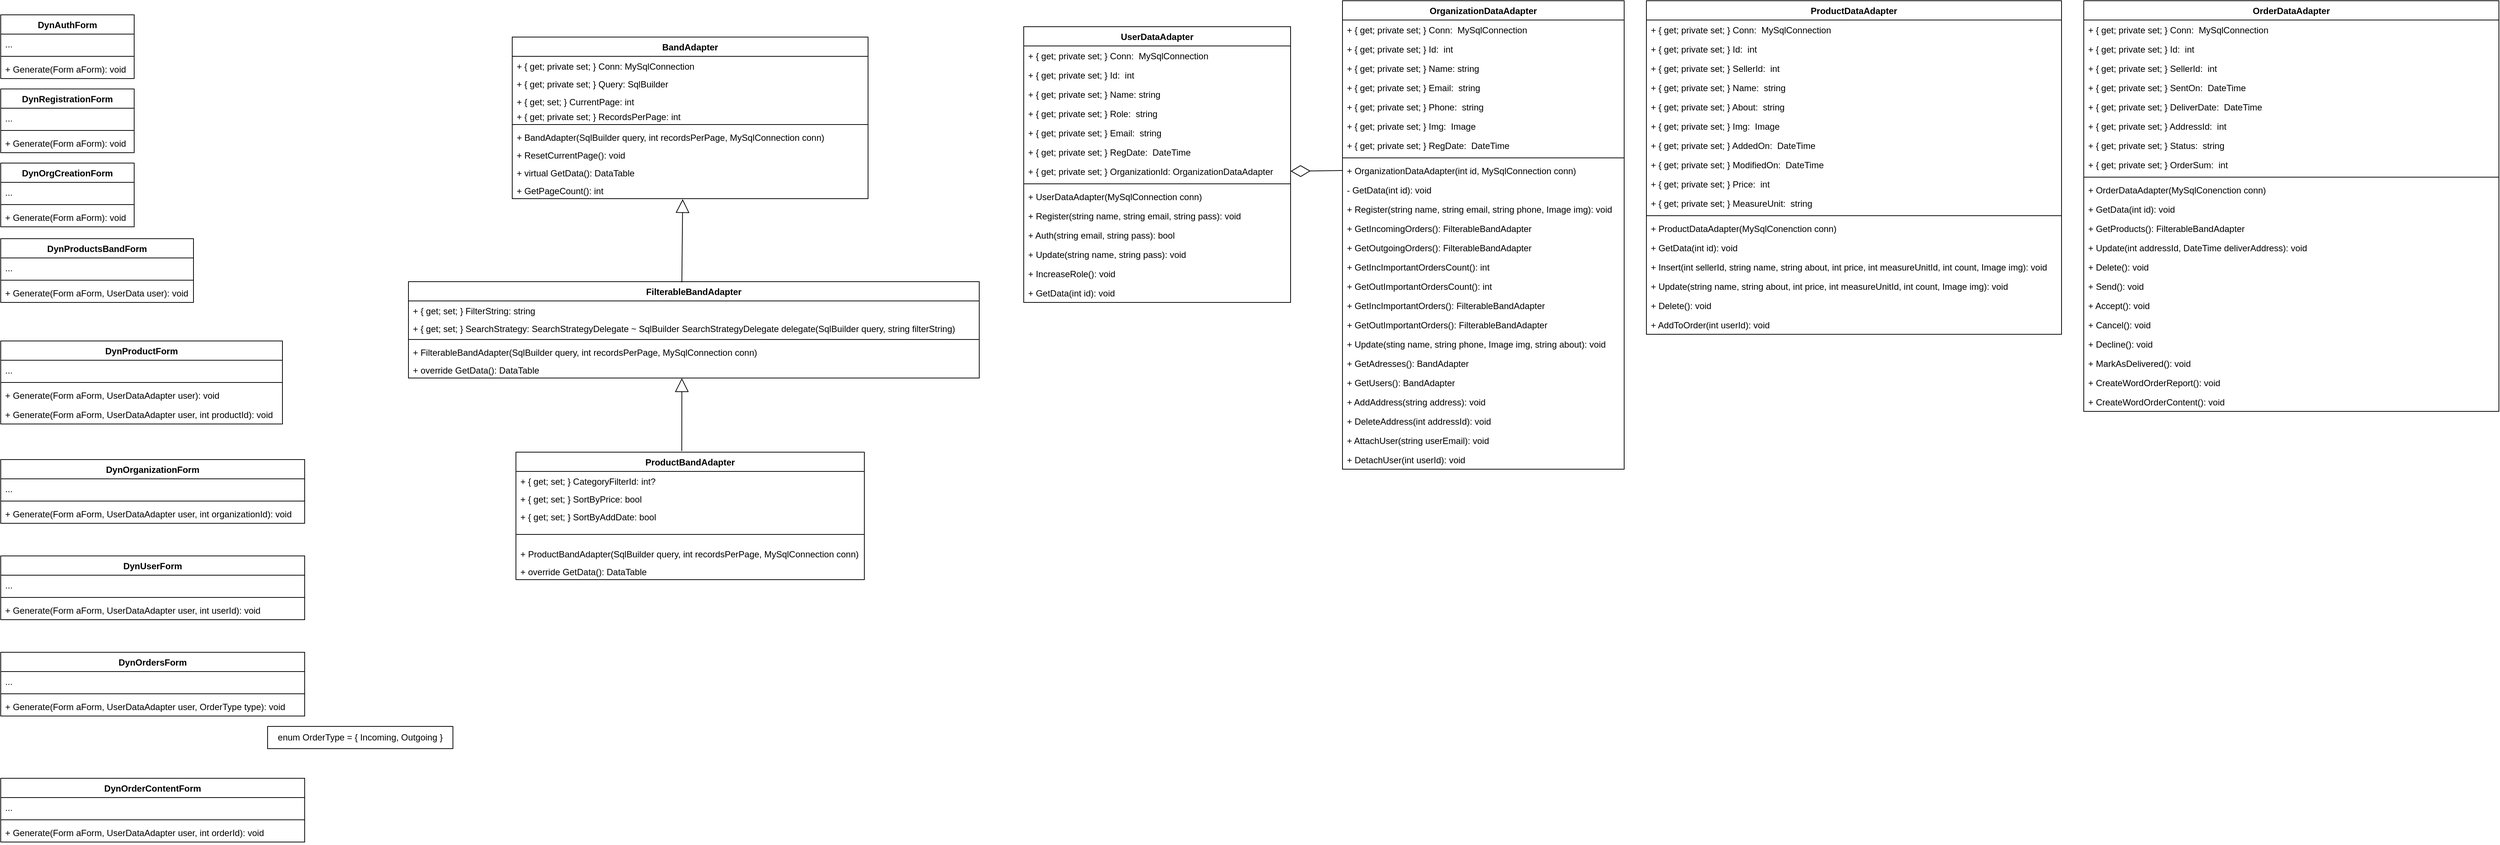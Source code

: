 <mxfile version="14.6.13" type="device" pages="2"><diagram name="Page-1" id="9f46799a-70d6-7492-0946-bef42562c5a5"><mxGraphModel dx="4960" dy="4470" grid="1" gridSize="10" guides="1" tooltips="1" connect="1" arrows="1" fold="1" page="1" pageScale="1" pageWidth="1100" pageHeight="850" background="#ffffff" math="0" shadow="0"><root><mxCell id="0"/><mxCell id="1" parent="0"/><mxCell id="-OoM3OCHSkwNyO_KjY4p-5" value="ProductBandAdapter" style="swimlane;fontStyle=1;align=center;verticalAlign=top;childLayout=stackLayout;horizontal=1;startSize=26;horizontalStack=0;resizeParent=1;resizeParentMax=0;resizeLast=0;collapsible=1;marginBottom=0;" vertex="1" parent="1"><mxGeometry x="255" y="590" width="470" height="172" as="geometry"/></mxCell><mxCell id="-OoM3OCHSkwNyO_KjY4p-13" value="+ { get; set; } CategoryFilterId: int?" style="text;strokeColor=none;fillColor=none;align=left;verticalAlign=top;spacingLeft=4;spacingRight=4;overflow=hidden;rotatable=0;points=[[0,0.5],[1,0.5]];portConstraint=eastwest;" vertex="1" parent="-OoM3OCHSkwNyO_KjY4p-5"><mxGeometry y="26" width="470" height="24" as="geometry"/></mxCell><mxCell id="-OoM3OCHSkwNyO_KjY4p-12" value="+ { get; set; } SortByPrice: bool" style="text;strokeColor=none;fillColor=none;align=left;verticalAlign=top;spacingLeft=4;spacingRight=4;overflow=hidden;rotatable=0;points=[[0,0.5],[1,0.5]];portConstraint=eastwest;" vertex="1" parent="-OoM3OCHSkwNyO_KjY4p-5"><mxGeometry y="50" width="470" height="24" as="geometry"/></mxCell><mxCell id="-OoM3OCHSkwNyO_KjY4p-16" value="+ { get; set; } SortByAddDate: bool" style="text;strokeColor=none;fillColor=none;align=left;verticalAlign=top;spacingLeft=4;spacingRight=4;overflow=hidden;rotatable=0;points=[[0,0.5],[1,0.5]];portConstraint=eastwest;" vertex="1" parent="-OoM3OCHSkwNyO_KjY4p-5"><mxGeometry y="74" width="470" height="24" as="geometry"/></mxCell><mxCell id="-OoM3OCHSkwNyO_KjY4p-7" value="" style="line;strokeWidth=1;fillColor=none;align=left;verticalAlign=middle;spacingTop=-1;spacingLeft=3;spacingRight=3;rotatable=0;labelPosition=right;points=[];portConstraint=eastwest;" vertex="1" parent="-OoM3OCHSkwNyO_KjY4p-5"><mxGeometry y="98" width="470" height="26" as="geometry"/></mxCell><mxCell id="-OoM3OCHSkwNyO_KjY4p-8" value="+ ProductBandAdapter(SqlBuilder query, int recordsPerPage, MySqlConnection conn)&#10;" style="text;strokeColor=none;fillColor=none;align=left;verticalAlign=top;spacingLeft=4;spacingRight=4;overflow=hidden;rotatable=0;points=[[0,0.5],[1,0.5]];portConstraint=eastwest;" vertex="1" parent="-OoM3OCHSkwNyO_KjY4p-5"><mxGeometry y="124" width="470" height="24" as="geometry"/></mxCell><mxCell id="-OoM3OCHSkwNyO_KjY4p-19" value="+ override GetData(): DataTable" style="text;strokeColor=none;fillColor=none;align=left;verticalAlign=top;spacingLeft=4;spacingRight=4;overflow=hidden;rotatable=0;points=[[0,0.5],[1,0.5]];portConstraint=eastwest;" vertex="1" parent="-OoM3OCHSkwNyO_KjY4p-5"><mxGeometry y="148" width="470" height="24" as="geometry"/></mxCell><mxCell id="-OoM3OCHSkwNyO_KjY4p-47" value="FilterableBandAdapter" style="swimlane;fontStyle=1;align=center;verticalAlign=top;childLayout=stackLayout;horizontal=1;startSize=26;horizontalStack=0;resizeParent=1;resizeParentMax=0;resizeLast=0;collapsible=1;marginBottom=0;" vertex="1" parent="1"><mxGeometry x="110" y="360" width="770" height="130" as="geometry"/></mxCell><mxCell id="Ltwi-1TXLER6KvGc0Dnz-1" value="+ { get; set; } FilterString: string" style="text;strokeColor=none;fillColor=none;align=left;verticalAlign=top;spacingLeft=4;spacingRight=4;overflow=hidden;rotatable=0;points=[[0,0.5],[1,0.5]];portConstraint=eastwest;" vertex="1" parent="-OoM3OCHSkwNyO_KjY4p-47"><mxGeometry y="26" width="770" height="24" as="geometry"/></mxCell><mxCell id="-OoM3OCHSkwNyO_KjY4p-53" value="+ { get; set; } SearchStrategy: SearchStrategyDelegate ~ SqlBuilder SearchStrategyDelegate delegate(SqlBuilder query, string filterString)" style="text;strokeColor=none;fillColor=none;align=left;verticalAlign=top;spacingLeft=4;spacingRight=4;overflow=hidden;rotatable=0;points=[[0,0.5],[1,0.5]];portConstraint=eastwest;" vertex="1" parent="-OoM3OCHSkwNyO_KjY4p-47"><mxGeometry y="50" width="770" height="24" as="geometry"/></mxCell><mxCell id="-OoM3OCHSkwNyO_KjY4p-49" value="" style="line;strokeWidth=1;fillColor=none;align=left;verticalAlign=middle;spacingTop=-1;spacingLeft=3;spacingRight=3;rotatable=0;labelPosition=right;points=[];portConstraint=eastwest;" vertex="1" parent="-OoM3OCHSkwNyO_KjY4p-47"><mxGeometry y="74" width="770" height="8" as="geometry"/></mxCell><mxCell id="-OoM3OCHSkwNyO_KjY4p-55" value="+ FilterableBandAdapter(SqlBuilder query, int recordsPerPage, MySqlConnection conn)&#10;" style="text;strokeColor=none;fillColor=none;align=left;verticalAlign=top;spacingLeft=4;spacingRight=4;overflow=hidden;rotatable=0;points=[[0,0.5],[1,0.5]];portConstraint=eastwest;" vertex="1" parent="-OoM3OCHSkwNyO_KjY4p-47"><mxGeometry y="82" width="770" height="24" as="geometry"/></mxCell><mxCell id="-OoM3OCHSkwNyO_KjY4p-57" value="+ override GetData(): DataTable" style="text;strokeColor=none;fillColor=none;align=left;verticalAlign=top;spacingLeft=4;spacingRight=4;overflow=hidden;rotatable=0;points=[[0,0.5],[1,0.5]];portConstraint=eastwest;" vertex="1" parent="-OoM3OCHSkwNyO_KjY4p-47"><mxGeometry y="106" width="770" height="24" as="geometry"/></mxCell><mxCell id="-OoM3OCHSkwNyO_KjY4p-61" value="" style="endArrow=block;endSize=16;endFill=0;html=1;exitX=0.476;exitY=-0.009;exitDx=0;exitDy=0;exitPerimeter=0;entryX=0.479;entryY=1.009;entryDx=0;entryDy=0;entryPerimeter=0;" edge="1" parent="1" source="-OoM3OCHSkwNyO_KjY4p-5" target="-OoM3OCHSkwNyO_KjY4p-57"><mxGeometry width="160" relative="1" as="geometry"><mxPoint y="610" as="sourcePoint"/><mxPoint x="490" y="467" as="targetPoint"/><Array as="points"/></mxGeometry></mxCell><mxCell id="-OoM3OCHSkwNyO_KjY4p-64" value="BandAdapter" style="swimlane;fontStyle=1;align=center;verticalAlign=top;childLayout=stackLayout;horizontal=1;startSize=26;horizontalStack=0;resizeParent=1;resizeParentMax=0;resizeLast=0;collapsible=1;marginBottom=0;" vertex="1" parent="1"><mxGeometry x="250" y="30" width="480" height="218" as="geometry"/></mxCell><mxCell id="-OoM3OCHSkwNyO_KjY4p-65" value="+ { get; private set; } Conn: MySqlConnection" style="text;strokeColor=none;fillColor=none;align=left;verticalAlign=top;spacingLeft=4;spacingRight=4;overflow=hidden;rotatable=0;points=[[0,0.5],[1,0.5]];portConstraint=eastwest;" vertex="1" parent="-OoM3OCHSkwNyO_KjY4p-64"><mxGeometry y="26" width="480" height="24" as="geometry"/></mxCell><mxCell id="-OoM3OCHSkwNyO_KjY4p-66" value="+ { get; private set; } Query: SqlBuilder" style="text;strokeColor=none;fillColor=none;align=left;verticalAlign=top;spacingLeft=4;spacingRight=4;overflow=hidden;rotatable=0;points=[[0,0.5],[1,0.5]];portConstraint=eastwest;" vertex="1" parent="-OoM3OCHSkwNyO_KjY4p-64"><mxGeometry y="50" width="480" height="24" as="geometry"/></mxCell><mxCell id="-OoM3OCHSkwNyO_KjY4p-68" value="+ { get; set; } CurrentPage: int" style="text;strokeColor=none;fillColor=none;align=left;verticalAlign=top;spacingLeft=4;spacingRight=4;overflow=hidden;rotatable=0;points=[[0,0.5],[1,0.5]];portConstraint=eastwest;" vertex="1" parent="-OoM3OCHSkwNyO_KjY4p-64"><mxGeometry y="74" width="480" height="20" as="geometry"/></mxCell><mxCell id="-OoM3OCHSkwNyO_KjY4p-69" value="+ { get; private set; } RecordsPerPage: int" style="text;strokeColor=none;fillColor=none;align=left;verticalAlign=top;spacingLeft=4;spacingRight=4;overflow=hidden;rotatable=0;points=[[0,0.5],[1,0.5]];portConstraint=eastwest;" vertex="1" parent="-OoM3OCHSkwNyO_KjY4p-64"><mxGeometry y="94" width="480" height="20" as="geometry"/></mxCell><mxCell id="-OoM3OCHSkwNyO_KjY4p-70" value="" style="line;strokeWidth=1;fillColor=none;align=left;verticalAlign=middle;spacingTop=-1;spacingLeft=3;spacingRight=3;rotatable=0;labelPosition=right;points=[];portConstraint=eastwest;" vertex="1" parent="-OoM3OCHSkwNyO_KjY4p-64"><mxGeometry y="114" width="480" height="8" as="geometry"/></mxCell><mxCell id="-OoM3OCHSkwNyO_KjY4p-71" value="+ BandAdapter(SqlBuilder query, int recordsPerPage, MySqlConnection conn)&#10;" style="text;strokeColor=none;fillColor=none;align=left;verticalAlign=top;spacingLeft=4;spacingRight=4;overflow=hidden;rotatable=0;points=[[0,0.5],[1,0.5]];portConstraint=eastwest;" vertex="1" parent="-OoM3OCHSkwNyO_KjY4p-64"><mxGeometry y="122" width="480" height="24" as="geometry"/></mxCell><mxCell id="-OoM3OCHSkwNyO_KjY4p-73" value="+ ResetCurrentPage(): void" style="text;strokeColor=none;fillColor=none;align=left;verticalAlign=top;spacingLeft=4;spacingRight=4;overflow=hidden;rotatable=0;points=[[0,0.5],[1,0.5]];portConstraint=eastwest;" vertex="1" parent="-OoM3OCHSkwNyO_KjY4p-64"><mxGeometry y="146" width="480" height="24" as="geometry"/></mxCell><mxCell id="-OoM3OCHSkwNyO_KjY4p-74" value="+ virtual GetData(): DataTable" style="text;strokeColor=none;fillColor=none;align=left;verticalAlign=top;spacingLeft=4;spacingRight=4;overflow=hidden;rotatable=0;points=[[0,0.5],[1,0.5]];portConstraint=eastwest;" vertex="1" parent="-OoM3OCHSkwNyO_KjY4p-64"><mxGeometry y="170" width="480" height="24" as="geometry"/></mxCell><mxCell id="-OoM3OCHSkwNyO_KjY4p-75" value="+ GetPageCount(): int" style="text;strokeColor=none;fillColor=none;align=left;verticalAlign=top;spacingLeft=4;spacingRight=4;overflow=hidden;rotatable=0;points=[[0,0.5],[1,0.5]];portConstraint=eastwest;" vertex="1" parent="-OoM3OCHSkwNyO_KjY4p-64"><mxGeometry y="194" width="480" height="24" as="geometry"/></mxCell><mxCell id="-OoM3OCHSkwNyO_KjY4p-76" value="" style="endArrow=block;endSize=16;endFill=0;html=1;exitX=0.479;exitY=0.007;exitDx=0;exitDy=0;exitPerimeter=0;entryX=0.479;entryY=1.026;entryDx=0;entryDy=0;entryPerimeter=0;" edge="1" parent="1" source="-OoM3OCHSkwNyO_KjY4p-47" target="-OoM3OCHSkwNyO_KjY4p-75"><mxGeometry width="160" relative="1" as="geometry"><mxPoint x="480.28" y="410" as="sourcePoint"/><mxPoint x="480" y="250" as="targetPoint"/><Array as="points"/></mxGeometry></mxCell><mxCell id="L6TxPQPBb4wr07b7mLTt-1" value="UserDataAdapter" style="swimlane;fontStyle=1;align=center;verticalAlign=top;childLayout=stackLayout;horizontal=1;startSize=26;horizontalStack=0;resizeParent=1;resizeParentMax=0;resizeLast=0;collapsible=1;marginBottom=0;" vertex="1" parent="1"><mxGeometry x="940" y="16" width="360" height="372" as="geometry"/></mxCell><mxCell id="L6TxPQPBb4wr07b7mLTt-36" value="+ { get; private set; } Conn:  MySqlConnection" style="text;strokeColor=none;fillColor=none;align=left;verticalAlign=top;spacingLeft=4;spacingRight=4;overflow=hidden;rotatable=0;points=[[0,0.5],[1,0.5]];portConstraint=eastwest;" vertex="1" parent="L6TxPQPBb4wr07b7mLTt-1"><mxGeometry y="26" width="360" height="26" as="geometry"/></mxCell><mxCell id="L6TxPQPBb4wr07b7mLTt-2" value="+ { get; private set; } Id:  int" style="text;strokeColor=none;fillColor=none;align=left;verticalAlign=top;spacingLeft=4;spacingRight=4;overflow=hidden;rotatable=0;points=[[0,0.5],[1,0.5]];portConstraint=eastwest;" vertex="1" parent="L6TxPQPBb4wr07b7mLTt-1"><mxGeometry y="52" width="360" height="26" as="geometry"/></mxCell><mxCell id="L6TxPQPBb4wr07b7mLTt-18" value="+ { get; private set; } Name: string" style="text;strokeColor=none;fillColor=none;align=left;verticalAlign=top;spacingLeft=4;spacingRight=4;overflow=hidden;rotatable=0;points=[[0,0.5],[1,0.5]];portConstraint=eastwest;" vertex="1" parent="L6TxPQPBb4wr07b7mLTt-1"><mxGeometry y="78" width="360" height="26" as="geometry"/></mxCell><mxCell id="L6TxPQPBb4wr07b7mLTt-14" value="+ { get; private set; } Role:  string" style="text;strokeColor=none;fillColor=none;align=left;verticalAlign=top;spacingLeft=4;spacingRight=4;overflow=hidden;rotatable=0;points=[[0,0.5],[1,0.5]];portConstraint=eastwest;" vertex="1" parent="L6TxPQPBb4wr07b7mLTt-1"><mxGeometry y="104" width="360" height="26" as="geometry"/></mxCell><mxCell id="L6TxPQPBb4wr07b7mLTt-15" value="+ { get; private set; } Email:  string" style="text;strokeColor=none;fillColor=none;align=left;verticalAlign=top;spacingLeft=4;spacingRight=4;overflow=hidden;rotatable=0;points=[[0,0.5],[1,0.5]];portConstraint=eastwest;" vertex="1" parent="L6TxPQPBb4wr07b7mLTt-1"><mxGeometry y="130" width="360" height="26" as="geometry"/></mxCell><mxCell id="L6TxPQPBb4wr07b7mLTt-16" value="+ { get; private set; } RegDate:  DateTime" style="text;strokeColor=none;fillColor=none;align=left;verticalAlign=top;spacingLeft=4;spacingRight=4;overflow=hidden;rotatable=0;points=[[0,0.5],[1,0.5]];portConstraint=eastwest;" vertex="1" parent="L6TxPQPBb4wr07b7mLTt-1"><mxGeometry y="156" width="360" height="26" as="geometry"/></mxCell><mxCell id="L6TxPQPBb4wr07b7mLTt-12" value="+ { get; private set; } OrganizationId: OrganizationDataAdapter" style="text;strokeColor=none;fillColor=none;align=left;verticalAlign=top;spacingLeft=4;spacingRight=4;overflow=hidden;rotatable=0;points=[[0,0.5],[1,0.5]];portConstraint=eastwest;" vertex="1" parent="L6TxPQPBb4wr07b7mLTt-1"><mxGeometry y="182" width="360" height="26" as="geometry"/></mxCell><mxCell id="L6TxPQPBb4wr07b7mLTt-3" value="" style="line;strokeWidth=1;fillColor=none;align=left;verticalAlign=middle;spacingTop=-1;spacingLeft=3;spacingRight=3;rotatable=0;labelPosition=right;points=[];portConstraint=eastwest;" vertex="1" parent="L6TxPQPBb4wr07b7mLTt-1"><mxGeometry y="208" width="360" height="8" as="geometry"/></mxCell><mxCell id="L6TxPQPBb4wr07b7mLTt-35" value="+ UserDataAdapter(MySqlConnection conn)" style="text;strokeColor=none;fillColor=none;align=left;verticalAlign=top;spacingLeft=4;spacingRight=4;overflow=hidden;rotatable=0;points=[[0,0.5],[1,0.5]];portConstraint=eastwest;" vertex="1" parent="L6TxPQPBb4wr07b7mLTt-1"><mxGeometry y="216" width="360" height="26" as="geometry"/></mxCell><mxCell id="L6TxPQPBb4wr07b7mLTt-19" value="+ Register(string name, string email, string pass): void" style="text;strokeColor=none;fillColor=none;align=left;verticalAlign=top;spacingLeft=4;spacingRight=4;overflow=hidden;rotatable=0;points=[[0,0.5],[1,0.5]];portConstraint=eastwest;" vertex="1" parent="L6TxPQPBb4wr07b7mLTt-1"><mxGeometry y="242" width="360" height="26" as="geometry"/></mxCell><mxCell id="Ltwi-1TXLER6KvGc0Dnz-28" value="+ Auth(string email, string pass): bool" style="text;strokeColor=none;fillColor=none;align=left;verticalAlign=top;spacingLeft=4;spacingRight=4;overflow=hidden;rotatable=0;points=[[0,0.5],[1,0.5]];portConstraint=eastwest;" vertex="1" parent="L6TxPQPBb4wr07b7mLTt-1"><mxGeometry y="268" width="360" height="26" as="geometry"/></mxCell><mxCell id="Ltwi-1TXLER6KvGc0Dnz-31" value="+ Update(string name, string pass): void" style="text;strokeColor=none;fillColor=none;align=left;verticalAlign=top;spacingLeft=4;spacingRight=4;overflow=hidden;rotatable=0;points=[[0,0.5],[1,0.5]];portConstraint=eastwest;" vertex="1" parent="L6TxPQPBb4wr07b7mLTt-1"><mxGeometry y="294" width="360" height="26" as="geometry"/></mxCell><mxCell id="Ltwi-1TXLER6KvGc0Dnz-29" value="+ IncreaseRole(): void" style="text;strokeColor=none;fillColor=none;align=left;verticalAlign=top;spacingLeft=4;spacingRight=4;overflow=hidden;rotatable=0;points=[[0,0.5],[1,0.5]];portConstraint=eastwest;" vertex="1" parent="L6TxPQPBb4wr07b7mLTt-1"><mxGeometry y="320" width="360" height="26" as="geometry"/></mxCell><mxCell id="L6TxPQPBb4wr07b7mLTt-4" value="+ GetData(int id): void" style="text;strokeColor=none;fillColor=none;align=left;verticalAlign=top;spacingLeft=4;spacingRight=4;overflow=hidden;rotatable=0;points=[[0,0.5],[1,0.5]];portConstraint=eastwest;" vertex="1" parent="L6TxPQPBb4wr07b7mLTt-1"><mxGeometry y="346" width="360" height="26" as="geometry"/></mxCell><mxCell id="L6TxPQPBb4wr07b7mLTt-40" value="OrganizationDataAdapter" style="swimlane;fontStyle=1;align=center;verticalAlign=top;childLayout=stackLayout;horizontal=1;startSize=26;horizontalStack=0;resizeParent=1;resizeParentMax=0;resizeLast=0;collapsible=1;marginBottom=0;" vertex="1" parent="1"><mxGeometry x="1370" y="-19" width="380" height="632" as="geometry"/></mxCell><mxCell id="L6TxPQPBb4wr07b7mLTt-41" value="+ { get; private set; } Conn:  MySqlConnection" style="text;strokeColor=none;fillColor=none;align=left;verticalAlign=top;spacingLeft=4;spacingRight=4;overflow=hidden;rotatable=0;points=[[0,0.5],[1,0.5]];portConstraint=eastwest;" vertex="1" parent="L6TxPQPBb4wr07b7mLTt-40"><mxGeometry y="26" width="380" height="26" as="geometry"/></mxCell><mxCell id="L6TxPQPBb4wr07b7mLTt-42" value="+ { get; private set; } Id:  int" style="text;strokeColor=none;fillColor=none;align=left;verticalAlign=top;spacingLeft=4;spacingRight=4;overflow=hidden;rotatable=0;points=[[0,0.5],[1,0.5]];portConstraint=eastwest;" vertex="1" parent="L6TxPQPBb4wr07b7mLTt-40"><mxGeometry y="52" width="380" height="26" as="geometry"/></mxCell><mxCell id="L6TxPQPBb4wr07b7mLTt-43" value="+ { get; private set; } Name: string" style="text;strokeColor=none;fillColor=none;align=left;verticalAlign=top;spacingLeft=4;spacingRight=4;overflow=hidden;rotatable=0;points=[[0,0.5],[1,0.5]];portConstraint=eastwest;" vertex="1" parent="L6TxPQPBb4wr07b7mLTt-40"><mxGeometry y="78" width="380" height="26" as="geometry"/></mxCell><mxCell id="L6TxPQPBb4wr07b7mLTt-50" value="+ { get; private set; } Email:  string" style="text;strokeColor=none;fillColor=none;align=left;verticalAlign=top;spacingLeft=4;spacingRight=4;overflow=hidden;rotatable=0;points=[[0,0.5],[1,0.5]];portConstraint=eastwest;" vertex="1" parent="L6TxPQPBb4wr07b7mLTt-40"><mxGeometry y="104" width="380" height="26" as="geometry"/></mxCell><mxCell id="L6TxPQPBb4wr07b7mLTt-51" value="+ { get; private set; } Phone:  string" style="text;strokeColor=none;fillColor=none;align=left;verticalAlign=top;spacingLeft=4;spacingRight=4;overflow=hidden;rotatable=0;points=[[0,0.5],[1,0.5]];portConstraint=eastwest;" vertex="1" parent="L6TxPQPBb4wr07b7mLTt-40"><mxGeometry y="130" width="380" height="26" as="geometry"/></mxCell><mxCell id="L6TxPQPBb4wr07b7mLTt-44" value="+ { get; private set; } Img:  Image" style="text;strokeColor=none;fillColor=none;align=left;verticalAlign=top;spacingLeft=4;spacingRight=4;overflow=hidden;rotatable=0;points=[[0,0.5],[1,0.5]];portConstraint=eastwest;" vertex="1" parent="L6TxPQPBb4wr07b7mLTt-40"><mxGeometry y="156" width="380" height="26" as="geometry"/></mxCell><mxCell id="L6TxPQPBb4wr07b7mLTt-45" value="+ { get; private set; } RegDate:  DateTime" style="text;strokeColor=none;fillColor=none;align=left;verticalAlign=top;spacingLeft=4;spacingRight=4;overflow=hidden;rotatable=0;points=[[0,0.5],[1,0.5]];portConstraint=eastwest;" vertex="1" parent="L6TxPQPBb4wr07b7mLTt-40"><mxGeometry y="182" width="380" height="26" as="geometry"/></mxCell><mxCell id="L6TxPQPBb4wr07b7mLTt-47" value="" style="line;strokeWidth=1;fillColor=none;align=left;verticalAlign=middle;spacingTop=-1;spacingLeft=3;spacingRight=3;rotatable=0;labelPosition=right;points=[];portConstraint=eastwest;" vertex="1" parent="L6TxPQPBb4wr07b7mLTt-40"><mxGeometry y="208" width="380" height="8" as="geometry"/></mxCell><mxCell id="L6TxPQPBb4wr07b7mLTt-48" value="+ OrganizationDataAdapter(int id, MySqlConnection conn)" style="text;strokeColor=none;fillColor=none;align=left;verticalAlign=top;spacingLeft=4;spacingRight=4;overflow=hidden;rotatable=0;points=[[0,0.5],[1,0.5]];portConstraint=eastwest;" vertex="1" parent="L6TxPQPBb4wr07b7mLTt-40"><mxGeometry y="216" width="380" height="26" as="geometry"/></mxCell><mxCell id="L6TxPQPBb4wr07b7mLTt-57" value="- GetData(int id): void" style="text;strokeColor=none;fillColor=none;align=left;verticalAlign=top;spacingLeft=4;spacingRight=4;overflow=hidden;rotatable=0;points=[[0,0.5],[1,0.5]];portConstraint=eastwest;" vertex="1" parent="L6TxPQPBb4wr07b7mLTt-40"><mxGeometry y="242" width="380" height="26" as="geometry"/></mxCell><mxCell id="L6TxPQPBb4wr07b7mLTt-56" value="+ Register(string name, string email, string phone, Image img): void" style="text;strokeColor=none;fillColor=none;align=left;verticalAlign=top;spacingLeft=4;spacingRight=4;overflow=hidden;rotatable=0;points=[[0,0.5],[1,0.5]];portConstraint=eastwest;" vertex="1" parent="L6TxPQPBb4wr07b7mLTt-40"><mxGeometry y="268" width="380" height="26" as="geometry"/></mxCell><mxCell id="L6TxPQPBb4wr07b7mLTt-49" value="+ GetIncomingOrders(): FilterableBandAdapter" style="text;strokeColor=none;fillColor=none;align=left;verticalAlign=top;spacingLeft=4;spacingRight=4;overflow=hidden;rotatable=0;points=[[0,0.5],[1,0.5]];portConstraint=eastwest;" vertex="1" parent="L6TxPQPBb4wr07b7mLTt-40"><mxGeometry y="294" width="380" height="26" as="geometry"/></mxCell><mxCell id="L6TxPQPBb4wr07b7mLTt-58" value="+ GetOutgoingOrders(): FilterableBandAdapter" style="text;strokeColor=none;fillColor=none;align=left;verticalAlign=top;spacingLeft=4;spacingRight=4;overflow=hidden;rotatable=0;points=[[0,0.5],[1,0.5]];portConstraint=eastwest;" vertex="1" parent="L6TxPQPBb4wr07b7mLTt-40"><mxGeometry y="320" width="380" height="26" as="geometry"/></mxCell><mxCell id="L6TxPQPBb4wr07b7mLTt-59" value="+ GetIncImportantOrdersCount(): int" style="text;strokeColor=none;fillColor=none;align=left;verticalAlign=top;spacingLeft=4;spacingRight=4;overflow=hidden;rotatable=0;points=[[0,0.5],[1,0.5]];portConstraint=eastwest;" vertex="1" parent="L6TxPQPBb4wr07b7mLTt-40"><mxGeometry y="346" width="380" height="26" as="geometry"/></mxCell><mxCell id="L6TxPQPBb4wr07b7mLTt-60" value="+ GetOutImportantOrdersCount(): int" style="text;strokeColor=none;fillColor=none;align=left;verticalAlign=top;spacingLeft=4;spacingRight=4;overflow=hidden;rotatable=0;points=[[0,0.5],[1,0.5]];portConstraint=eastwest;" vertex="1" parent="L6TxPQPBb4wr07b7mLTt-40"><mxGeometry y="372" width="380" height="26" as="geometry"/></mxCell><mxCell id="ARWruLxaLWBxoOxuqQu1-2" value="+ GetIncImportantOrders(): FilterableBandAdapter" style="text;strokeColor=none;fillColor=none;align=left;verticalAlign=top;spacingLeft=4;spacingRight=4;overflow=hidden;rotatable=0;points=[[0,0.5],[1,0.5]];portConstraint=eastwest;" vertex="1" parent="L6TxPQPBb4wr07b7mLTt-40"><mxGeometry y="398" width="380" height="26" as="geometry"/></mxCell><mxCell id="Ltwi-1TXLER6KvGc0Dnz-32" value="+ GetOutImportantOrders(): FilterableBandAdapter" style="text;strokeColor=none;fillColor=none;align=left;verticalAlign=top;spacingLeft=4;spacingRight=4;overflow=hidden;rotatable=0;points=[[0,0.5],[1,0.5]];portConstraint=eastwest;" vertex="1" parent="L6TxPQPBb4wr07b7mLTt-40"><mxGeometry y="424" width="380" height="26" as="geometry"/></mxCell><mxCell id="ARWruLxaLWBxoOxuqQu1-3" value="+ Update(sting name, string phone, Image img, string about): void" style="text;strokeColor=none;fillColor=none;align=left;verticalAlign=top;spacingLeft=4;spacingRight=4;overflow=hidden;rotatable=0;points=[[0,0.5],[1,0.5]];portConstraint=eastwest;" vertex="1" parent="L6TxPQPBb4wr07b7mLTt-40"><mxGeometry y="450" width="380" height="26" as="geometry"/></mxCell><mxCell id="Ltwi-1TXLER6KvGc0Dnz-34" value="+ GetAdresses(): BandAdapter" style="text;strokeColor=none;fillColor=none;align=left;verticalAlign=top;spacingLeft=4;spacingRight=4;overflow=hidden;rotatable=0;points=[[0,0.5],[1,0.5]];portConstraint=eastwest;" vertex="1" parent="L6TxPQPBb4wr07b7mLTt-40"><mxGeometry y="476" width="380" height="26" as="geometry"/></mxCell><mxCell id="Ltwi-1TXLER6KvGc0Dnz-33" value="+ GetUsers(): BandAdapter" style="text;strokeColor=none;fillColor=none;align=left;verticalAlign=top;spacingLeft=4;spacingRight=4;overflow=hidden;rotatable=0;points=[[0,0.5],[1,0.5]];portConstraint=eastwest;" vertex="1" parent="L6TxPQPBb4wr07b7mLTt-40"><mxGeometry y="502" width="380" height="26" as="geometry"/></mxCell><mxCell id="Ltwi-1TXLER6KvGc0Dnz-35" value="+ AddAddress(string address): void" style="text;strokeColor=none;fillColor=none;align=left;verticalAlign=top;spacingLeft=4;spacingRight=4;overflow=hidden;rotatable=0;points=[[0,0.5],[1,0.5]];portConstraint=eastwest;" vertex="1" parent="L6TxPQPBb4wr07b7mLTt-40"><mxGeometry y="528" width="380" height="26" as="geometry"/></mxCell><mxCell id="Ltwi-1TXLER6KvGc0Dnz-36" value="+ DeleteAddress(int addressId): void" style="text;strokeColor=none;fillColor=none;align=left;verticalAlign=top;spacingLeft=4;spacingRight=4;overflow=hidden;rotatable=0;points=[[0,0.5],[1,0.5]];portConstraint=eastwest;" vertex="1" parent="L6TxPQPBb4wr07b7mLTt-40"><mxGeometry y="554" width="380" height="26" as="geometry"/></mxCell><mxCell id="Ltwi-1TXLER6KvGc0Dnz-37" value="+ AttachUser(string userEmail): void" style="text;strokeColor=none;fillColor=none;align=left;verticalAlign=top;spacingLeft=4;spacingRight=4;overflow=hidden;rotatable=0;points=[[0,0.5],[1,0.5]];portConstraint=eastwest;" vertex="1" parent="L6TxPQPBb4wr07b7mLTt-40"><mxGeometry y="580" width="380" height="26" as="geometry"/></mxCell><mxCell id="Ltwi-1TXLER6KvGc0Dnz-38" value="+ DetachUser(int userId): void" style="text;strokeColor=none;fillColor=none;align=left;verticalAlign=top;spacingLeft=4;spacingRight=4;overflow=hidden;rotatable=0;points=[[0,0.5],[1,0.5]];portConstraint=eastwest;" vertex="1" parent="L6TxPQPBb4wr07b7mLTt-40"><mxGeometry y="606" width="380" height="26" as="geometry"/></mxCell><mxCell id="Ltwi-1TXLER6KvGc0Dnz-3" value="ProductDataAdapter" style="swimlane;fontStyle=1;align=center;verticalAlign=top;childLayout=stackLayout;horizontal=1;startSize=26;horizontalStack=0;resizeParent=1;resizeParentMax=0;resizeLast=0;collapsible=1;marginBottom=0;" vertex="1" parent="1"><mxGeometry x="1780" y="-19" width="560" height="450" as="geometry"/></mxCell><mxCell id="Ltwi-1TXLER6KvGc0Dnz-26" value="+ { get; private set; } Conn:  MySqlConnection" style="text;strokeColor=none;fillColor=none;align=left;verticalAlign=top;spacingLeft=4;spacingRight=4;overflow=hidden;rotatable=0;points=[[0,0.5],[1,0.5]];portConstraint=eastwest;" vertex="1" parent="Ltwi-1TXLER6KvGc0Dnz-3"><mxGeometry y="26" width="560" height="26" as="geometry"/></mxCell><mxCell id="Ltwi-1TXLER6KvGc0Dnz-7" value="+ { get; private set; } Id:  int" style="text;strokeColor=none;fillColor=none;align=left;verticalAlign=top;spacingLeft=4;spacingRight=4;overflow=hidden;rotatable=0;points=[[0,0.5],[1,0.5]];portConstraint=eastwest;" vertex="1" parent="Ltwi-1TXLER6KvGc0Dnz-3"><mxGeometry y="52" width="560" height="26" as="geometry"/></mxCell><mxCell id="Ltwi-1TXLER6KvGc0Dnz-11" value="+ { get; private set; } SellerId:  int" style="text;strokeColor=none;fillColor=none;align=left;verticalAlign=top;spacingLeft=4;spacingRight=4;overflow=hidden;rotatable=0;points=[[0,0.5],[1,0.5]];portConstraint=eastwest;" vertex="1" parent="Ltwi-1TXLER6KvGc0Dnz-3"><mxGeometry y="78" width="560" height="26" as="geometry"/></mxCell><mxCell id="Ltwi-1TXLER6KvGc0Dnz-9" value="+ { get; private set; } Name:  string" style="text;strokeColor=none;fillColor=none;align=left;verticalAlign=top;spacingLeft=4;spacingRight=4;overflow=hidden;rotatable=0;points=[[0,0.5],[1,0.5]];portConstraint=eastwest;" vertex="1" parent="Ltwi-1TXLER6KvGc0Dnz-3"><mxGeometry y="104" width="560" height="26" as="geometry"/></mxCell><mxCell id="Ltwi-1TXLER6KvGc0Dnz-8" value="+ { get; private set; } About:  string" style="text;strokeColor=none;fillColor=none;align=left;verticalAlign=top;spacingLeft=4;spacingRight=4;overflow=hidden;rotatable=0;points=[[0,0.5],[1,0.5]];portConstraint=eastwest;" vertex="1" parent="Ltwi-1TXLER6KvGc0Dnz-3"><mxGeometry y="130" width="560" height="26" as="geometry"/></mxCell><mxCell id="Ltwi-1TXLER6KvGc0Dnz-10" value="+ { get; private set; } Img:  Image" style="text;strokeColor=none;fillColor=none;align=left;verticalAlign=top;spacingLeft=4;spacingRight=4;overflow=hidden;rotatable=0;points=[[0,0.5],[1,0.5]];portConstraint=eastwest;" vertex="1" parent="Ltwi-1TXLER6KvGc0Dnz-3"><mxGeometry y="156" width="560" height="26" as="geometry"/></mxCell><mxCell id="Ltwi-1TXLER6KvGc0Dnz-12" value="+ { get; private set; } AddedOn:  DateTime" style="text;strokeColor=none;fillColor=none;align=left;verticalAlign=top;spacingLeft=4;spacingRight=4;overflow=hidden;rotatable=0;points=[[0,0.5],[1,0.5]];portConstraint=eastwest;" vertex="1" parent="Ltwi-1TXLER6KvGc0Dnz-3"><mxGeometry y="182" width="560" height="26" as="geometry"/></mxCell><mxCell id="Ltwi-1TXLER6KvGc0Dnz-17" value="+ { get; private set; } ModifiedOn:  DateTime" style="text;strokeColor=none;fillColor=none;align=left;verticalAlign=top;spacingLeft=4;spacingRight=4;overflow=hidden;rotatable=0;points=[[0,0.5],[1,0.5]];portConstraint=eastwest;" vertex="1" parent="Ltwi-1TXLER6KvGc0Dnz-3"><mxGeometry y="208" width="560" height="26" as="geometry"/></mxCell><mxCell id="Ltwi-1TXLER6KvGc0Dnz-15" value="+ { get; private set; } Price:  int" style="text;strokeColor=none;fillColor=none;align=left;verticalAlign=top;spacingLeft=4;spacingRight=4;overflow=hidden;rotatable=0;points=[[0,0.5],[1,0.5]];portConstraint=eastwest;" vertex="1" parent="Ltwi-1TXLER6KvGc0Dnz-3"><mxGeometry y="234" width="560" height="26" as="geometry"/></mxCell><mxCell id="Ltwi-1TXLER6KvGc0Dnz-14" value="+ { get; private set; } MeasureUnit:  string" style="text;strokeColor=none;fillColor=none;align=left;verticalAlign=top;spacingLeft=4;spacingRight=4;overflow=hidden;rotatable=0;points=[[0,0.5],[1,0.5]];portConstraint=eastwest;" vertex="1" parent="Ltwi-1TXLER6KvGc0Dnz-3"><mxGeometry y="260" width="560" height="26" as="geometry"/></mxCell><mxCell id="Ltwi-1TXLER6KvGc0Dnz-5" value="" style="line;strokeWidth=1;fillColor=none;align=left;verticalAlign=middle;spacingTop=-1;spacingLeft=3;spacingRight=3;rotatable=0;labelPosition=right;points=[];portConstraint=eastwest;" vertex="1" parent="Ltwi-1TXLER6KvGc0Dnz-3"><mxGeometry y="286" width="560" height="8" as="geometry"/></mxCell><mxCell id="Ltwi-1TXLER6KvGc0Dnz-6" value="+ ProductDataAdapter(MySqlConenction conn)" style="text;strokeColor=none;fillColor=none;align=left;verticalAlign=top;spacingLeft=4;spacingRight=4;overflow=hidden;rotatable=0;points=[[0,0.5],[1,0.5]];portConstraint=eastwest;" vertex="1" parent="Ltwi-1TXLER6KvGc0Dnz-3"><mxGeometry y="294" width="560" height="26" as="geometry"/></mxCell><mxCell id="Ltwi-1TXLER6KvGc0Dnz-18" value="+ GetData(int id): void" style="text;strokeColor=none;fillColor=none;align=left;verticalAlign=top;spacingLeft=4;spacingRight=4;overflow=hidden;rotatable=0;points=[[0,0.5],[1,0.5]];portConstraint=eastwest;" vertex="1" parent="Ltwi-1TXLER6KvGc0Dnz-3"><mxGeometry y="320" width="560" height="26" as="geometry"/></mxCell><mxCell id="Ltwi-1TXLER6KvGc0Dnz-25" value="+ Insert(int sellerId, string name, string about, int price, int measureUnitId, int count, Image img): void" style="text;strokeColor=none;fillColor=none;align=left;verticalAlign=top;spacingLeft=4;spacingRight=4;overflow=hidden;rotatable=0;points=[[0,0.5],[1,0.5]];portConstraint=eastwest;" vertex="1" parent="Ltwi-1TXLER6KvGc0Dnz-3"><mxGeometry y="346" width="560" height="26" as="geometry"/></mxCell><mxCell id="Ltwi-1TXLER6KvGc0Dnz-19" value="+ Update(string name, string about, int price, int measureUnitId, int count, Image img): void" style="text;strokeColor=none;fillColor=none;align=left;verticalAlign=top;spacingLeft=4;spacingRight=4;overflow=hidden;rotatable=0;points=[[0,0.5],[1,0.5]];portConstraint=eastwest;" vertex="1" parent="Ltwi-1TXLER6KvGc0Dnz-3"><mxGeometry y="372" width="560" height="26" as="geometry"/></mxCell><mxCell id="Ltwi-1TXLER6KvGc0Dnz-24" value="+ Delete(): void" style="text;strokeColor=none;fillColor=none;align=left;verticalAlign=top;spacingLeft=4;spacingRight=4;overflow=hidden;rotatable=0;points=[[0,0.5],[1,0.5]];portConstraint=eastwest;" vertex="1" parent="Ltwi-1TXLER6KvGc0Dnz-3"><mxGeometry y="398" width="560" height="26" as="geometry"/></mxCell><mxCell id="Ltwi-1TXLER6KvGc0Dnz-22" value="+ AddToOrder(int userId): void" style="text;strokeColor=none;fillColor=none;align=left;verticalAlign=top;spacingLeft=4;spacingRight=4;overflow=hidden;rotatable=0;points=[[0,0.5],[1,0.5]];portConstraint=eastwest;" vertex="1" parent="Ltwi-1TXLER6KvGc0Dnz-3"><mxGeometry y="424" width="560" height="26" as="geometry"/></mxCell><mxCell id="Ltwi-1TXLER6KvGc0Dnz-40" value="OrderDataAdapter" style="swimlane;fontStyle=1;align=center;verticalAlign=top;childLayout=stackLayout;horizontal=1;startSize=26;horizontalStack=0;resizeParent=1;resizeParentMax=0;resizeLast=0;collapsible=1;marginBottom=0;" vertex="1" parent="1"><mxGeometry x="2370" y="-19" width="560" height="554" as="geometry"/></mxCell><mxCell id="Ltwi-1TXLER6KvGc0Dnz-41" value="+ { get; private set; } Conn:  MySqlConnection" style="text;strokeColor=none;fillColor=none;align=left;verticalAlign=top;spacingLeft=4;spacingRight=4;overflow=hidden;rotatable=0;points=[[0,0.5],[1,0.5]];portConstraint=eastwest;" vertex="1" parent="Ltwi-1TXLER6KvGc0Dnz-40"><mxGeometry y="26" width="560" height="26" as="geometry"/></mxCell><mxCell id="Ltwi-1TXLER6KvGc0Dnz-42" value="+ { get; private set; } Id:  int" style="text;strokeColor=none;fillColor=none;align=left;verticalAlign=top;spacingLeft=4;spacingRight=4;overflow=hidden;rotatable=0;points=[[0,0.5],[1,0.5]];portConstraint=eastwest;" vertex="1" parent="Ltwi-1TXLER6KvGc0Dnz-40"><mxGeometry y="52" width="560" height="26" as="geometry"/></mxCell><mxCell id="Ltwi-1TXLER6KvGc0Dnz-43" value="+ { get; private set; } SellerId:  int" style="text;strokeColor=none;fillColor=none;align=left;verticalAlign=top;spacingLeft=4;spacingRight=4;overflow=hidden;rotatable=0;points=[[0,0.5],[1,0.5]];portConstraint=eastwest;" vertex="1" parent="Ltwi-1TXLER6KvGc0Dnz-40"><mxGeometry y="78" width="560" height="26" as="geometry"/></mxCell><mxCell id="Ltwi-1TXLER6KvGc0Dnz-47" value="+ { get; private set; } SentOn:  DateTime" style="text;strokeColor=none;fillColor=none;align=left;verticalAlign=top;spacingLeft=4;spacingRight=4;overflow=hidden;rotatable=0;points=[[0,0.5],[1,0.5]];portConstraint=eastwest;" vertex="1" parent="Ltwi-1TXLER6KvGc0Dnz-40"><mxGeometry y="104" width="560" height="26" as="geometry"/></mxCell><mxCell id="Ltwi-1TXLER6KvGc0Dnz-48" value="+ { get; private set; } DeliverDate:  DateTime" style="text;strokeColor=none;fillColor=none;align=left;verticalAlign=top;spacingLeft=4;spacingRight=4;overflow=hidden;rotatable=0;points=[[0,0.5],[1,0.5]];portConstraint=eastwest;" vertex="1" parent="Ltwi-1TXLER6KvGc0Dnz-40"><mxGeometry y="130" width="560" height="26" as="geometry"/></mxCell><mxCell id="Ltwi-1TXLER6KvGc0Dnz-49" value="+ { get; private set; } AddressId:  int" style="text;strokeColor=none;fillColor=none;align=left;verticalAlign=top;spacingLeft=4;spacingRight=4;overflow=hidden;rotatable=0;points=[[0,0.5],[1,0.5]];portConstraint=eastwest;" vertex="1" parent="Ltwi-1TXLER6KvGc0Dnz-40"><mxGeometry y="156" width="560" height="26" as="geometry"/></mxCell><mxCell id="Ltwi-1TXLER6KvGc0Dnz-60" value="+ { get; private set; } Status:  string" style="text;strokeColor=none;fillColor=none;align=left;verticalAlign=top;spacingLeft=4;spacingRight=4;overflow=hidden;rotatable=0;points=[[0,0.5],[1,0.5]];portConstraint=eastwest;" vertex="1" parent="Ltwi-1TXLER6KvGc0Dnz-40"><mxGeometry y="182" width="560" height="26" as="geometry"/></mxCell><mxCell id="Ltwi-1TXLER6KvGc0Dnz-50" value="+ { get; private set; } OrderSum:  int" style="text;strokeColor=none;fillColor=none;align=left;verticalAlign=top;spacingLeft=4;spacingRight=4;overflow=hidden;rotatable=0;points=[[0,0.5],[1,0.5]];portConstraint=eastwest;" vertex="1" parent="Ltwi-1TXLER6KvGc0Dnz-40"><mxGeometry y="208" width="560" height="26" as="geometry"/></mxCell><mxCell id="Ltwi-1TXLER6KvGc0Dnz-51" value="" style="line;strokeWidth=1;fillColor=none;align=left;verticalAlign=middle;spacingTop=-1;spacingLeft=3;spacingRight=3;rotatable=0;labelPosition=right;points=[];portConstraint=eastwest;" vertex="1" parent="Ltwi-1TXLER6KvGc0Dnz-40"><mxGeometry y="234" width="560" height="8" as="geometry"/></mxCell><mxCell id="Ltwi-1TXLER6KvGc0Dnz-52" value="+ OrderDataAdapter(MySqlConenction conn)" style="text;strokeColor=none;fillColor=none;align=left;verticalAlign=top;spacingLeft=4;spacingRight=4;overflow=hidden;rotatable=0;points=[[0,0.5],[1,0.5]];portConstraint=eastwest;" vertex="1" parent="Ltwi-1TXLER6KvGc0Dnz-40"><mxGeometry y="242" width="560" height="26" as="geometry"/></mxCell><mxCell id="Ltwi-1TXLER6KvGc0Dnz-53" value="+ GetData(int id): void" style="text;strokeColor=none;fillColor=none;align=left;verticalAlign=top;spacingLeft=4;spacingRight=4;overflow=hidden;rotatable=0;points=[[0,0.5],[1,0.5]];portConstraint=eastwest;" vertex="1" parent="Ltwi-1TXLER6KvGc0Dnz-40"><mxGeometry y="268" width="560" height="26" as="geometry"/></mxCell><mxCell id="Ltwi-1TXLER6KvGc0Dnz-62" value="+ GetProducts(): FilterableBandAdapter" style="text;strokeColor=none;fillColor=none;align=left;verticalAlign=top;spacingLeft=4;spacingRight=4;overflow=hidden;rotatable=0;points=[[0,0.5],[1,0.5]];portConstraint=eastwest;" vertex="1" parent="Ltwi-1TXLER6KvGc0Dnz-40"><mxGeometry y="294" width="560" height="26" as="geometry"/></mxCell><mxCell id="Ltwi-1TXLER6KvGc0Dnz-55" value="+ Update(int addressId, DateTime deliverAddress): void" style="text;strokeColor=none;fillColor=none;align=left;verticalAlign=top;spacingLeft=4;spacingRight=4;overflow=hidden;rotatable=0;points=[[0,0.5],[1,0.5]];portConstraint=eastwest;" vertex="1" parent="Ltwi-1TXLER6KvGc0Dnz-40"><mxGeometry y="320" width="560" height="26" as="geometry"/></mxCell><mxCell id="Ltwi-1TXLER6KvGc0Dnz-56" value="+ Delete(): void" style="text;strokeColor=none;fillColor=none;align=left;verticalAlign=top;spacingLeft=4;spacingRight=4;overflow=hidden;rotatable=0;points=[[0,0.5],[1,0.5]];portConstraint=eastwest;" vertex="1" parent="Ltwi-1TXLER6KvGc0Dnz-40"><mxGeometry y="346" width="560" height="26" as="geometry"/></mxCell><mxCell id="Ltwi-1TXLER6KvGc0Dnz-57" value="+ Send(): void" style="text;strokeColor=none;fillColor=none;align=left;verticalAlign=top;spacingLeft=4;spacingRight=4;overflow=hidden;rotatable=0;points=[[0,0.5],[1,0.5]];portConstraint=eastwest;" vertex="1" parent="Ltwi-1TXLER6KvGc0Dnz-40"><mxGeometry y="372" width="560" height="26" as="geometry"/></mxCell><mxCell id="Ltwi-1TXLER6KvGc0Dnz-64" value="+ Accept(): void" style="text;strokeColor=none;fillColor=none;align=left;verticalAlign=top;spacingLeft=4;spacingRight=4;overflow=hidden;rotatable=0;points=[[0,0.5],[1,0.5]];portConstraint=eastwest;" vertex="1" parent="Ltwi-1TXLER6KvGc0Dnz-40"><mxGeometry y="398" width="560" height="26" as="geometry"/></mxCell><mxCell id="Ltwi-1TXLER6KvGc0Dnz-69" value="+ Cancel(): void" style="text;strokeColor=none;fillColor=none;align=left;verticalAlign=top;spacingLeft=4;spacingRight=4;overflow=hidden;rotatable=0;points=[[0,0.5],[1,0.5]];portConstraint=eastwest;" vertex="1" parent="Ltwi-1TXLER6KvGc0Dnz-40"><mxGeometry y="424" width="560" height="26" as="geometry"/></mxCell><mxCell id="Ltwi-1TXLER6KvGc0Dnz-65" value="+ Decline(): void" style="text;strokeColor=none;fillColor=none;align=left;verticalAlign=top;spacingLeft=4;spacingRight=4;overflow=hidden;rotatable=0;points=[[0,0.5],[1,0.5]];portConstraint=eastwest;" vertex="1" parent="Ltwi-1TXLER6KvGc0Dnz-40"><mxGeometry y="450" width="560" height="26" as="geometry"/></mxCell><mxCell id="Ltwi-1TXLER6KvGc0Dnz-66" value="+ MarkAsDelivered(): void" style="text;strokeColor=none;fillColor=none;align=left;verticalAlign=top;spacingLeft=4;spacingRight=4;overflow=hidden;rotatable=0;points=[[0,0.5],[1,0.5]];portConstraint=eastwest;" vertex="1" parent="Ltwi-1TXLER6KvGc0Dnz-40"><mxGeometry y="476" width="560" height="26" as="geometry"/></mxCell><mxCell id="Ltwi-1TXLER6KvGc0Dnz-67" value="+ CreateWordOrderReport(): void" style="text;strokeColor=none;fillColor=none;align=left;verticalAlign=top;spacingLeft=4;spacingRight=4;overflow=hidden;rotatable=0;points=[[0,0.5],[1,0.5]];portConstraint=eastwest;" vertex="1" parent="Ltwi-1TXLER6KvGc0Dnz-40"><mxGeometry y="502" width="560" height="26" as="geometry"/></mxCell><mxCell id="Ltwi-1TXLER6KvGc0Dnz-63" value="+ CreateWordOrderContent(): void" style="text;strokeColor=none;fillColor=none;align=left;verticalAlign=top;spacingLeft=4;spacingRight=4;overflow=hidden;rotatable=0;points=[[0,0.5],[1,0.5]];portConstraint=eastwest;" vertex="1" parent="Ltwi-1TXLER6KvGc0Dnz-40"><mxGeometry y="528" width="560" height="26" as="geometry"/></mxCell><mxCell id="Ltwi-1TXLER6KvGc0Dnz-70" value="DynAuthForm" style="swimlane;fontStyle=1;align=center;verticalAlign=top;childLayout=stackLayout;horizontal=1;startSize=26;horizontalStack=0;resizeParent=1;resizeParentMax=0;resizeLast=0;collapsible=1;marginBottom=0;" vertex="1" parent="1"><mxGeometry x="-440" width="180" height="86" as="geometry"/></mxCell><mxCell id="Ltwi-1TXLER6KvGc0Dnz-71" value="..." style="text;strokeColor=none;fillColor=none;align=left;verticalAlign=top;spacingLeft=4;spacingRight=4;overflow=hidden;rotatable=0;points=[[0,0.5],[1,0.5]];portConstraint=eastwest;" vertex="1" parent="Ltwi-1TXLER6KvGc0Dnz-70"><mxGeometry y="26" width="180" height="26" as="geometry"/></mxCell><mxCell id="Ltwi-1TXLER6KvGc0Dnz-72" value="" style="line;strokeWidth=1;fillColor=none;align=left;verticalAlign=middle;spacingTop=-1;spacingLeft=3;spacingRight=3;rotatable=0;labelPosition=right;points=[];portConstraint=eastwest;" vertex="1" parent="Ltwi-1TXLER6KvGc0Dnz-70"><mxGeometry y="52" width="180" height="8" as="geometry"/></mxCell><mxCell id="Ltwi-1TXLER6KvGc0Dnz-73" value="+ Generate(Form aForm): void" style="text;strokeColor=none;fillColor=none;align=left;verticalAlign=top;spacingLeft=4;spacingRight=4;overflow=hidden;rotatable=0;points=[[0,0.5],[1,0.5]];portConstraint=eastwest;" vertex="1" parent="Ltwi-1TXLER6KvGc0Dnz-70"><mxGeometry y="60" width="180" height="26" as="geometry"/></mxCell><mxCell id="Ltwi-1TXLER6KvGc0Dnz-74" value="DynRegistrationForm" style="swimlane;fontStyle=1;align=center;verticalAlign=top;childLayout=stackLayout;horizontal=1;startSize=26;horizontalStack=0;resizeParent=1;resizeParentMax=0;resizeLast=0;collapsible=1;marginBottom=0;" vertex="1" parent="1"><mxGeometry x="-440" y="100" width="180" height="86" as="geometry"/></mxCell><mxCell id="Ltwi-1TXLER6KvGc0Dnz-75" value="..." style="text;strokeColor=none;fillColor=none;align=left;verticalAlign=top;spacingLeft=4;spacingRight=4;overflow=hidden;rotatable=0;points=[[0,0.5],[1,0.5]];portConstraint=eastwest;" vertex="1" parent="Ltwi-1TXLER6KvGc0Dnz-74"><mxGeometry y="26" width="180" height="26" as="geometry"/></mxCell><mxCell id="Ltwi-1TXLER6KvGc0Dnz-76" value="" style="line;strokeWidth=1;fillColor=none;align=left;verticalAlign=middle;spacingTop=-1;spacingLeft=3;spacingRight=3;rotatable=0;labelPosition=right;points=[];portConstraint=eastwest;" vertex="1" parent="Ltwi-1TXLER6KvGc0Dnz-74"><mxGeometry y="52" width="180" height="8" as="geometry"/></mxCell><mxCell id="Ltwi-1TXLER6KvGc0Dnz-77" value="+ Generate(Form aForm): void" style="text;strokeColor=none;fillColor=none;align=left;verticalAlign=top;spacingLeft=4;spacingRight=4;overflow=hidden;rotatable=0;points=[[0,0.5],[1,0.5]];portConstraint=eastwest;" vertex="1" parent="Ltwi-1TXLER6KvGc0Dnz-74"><mxGeometry y="60" width="180" height="26" as="geometry"/></mxCell><mxCell id="Ltwi-1TXLER6KvGc0Dnz-78" value="DynOrgCreationForm" style="swimlane;fontStyle=1;align=center;verticalAlign=top;childLayout=stackLayout;horizontal=1;startSize=26;horizontalStack=0;resizeParent=1;resizeParentMax=0;resizeLast=0;collapsible=1;marginBottom=0;" vertex="1" parent="1"><mxGeometry x="-440" y="200" width="180" height="86" as="geometry"/></mxCell><mxCell id="Ltwi-1TXLER6KvGc0Dnz-79" value="..." style="text;strokeColor=none;fillColor=none;align=left;verticalAlign=top;spacingLeft=4;spacingRight=4;overflow=hidden;rotatable=0;points=[[0,0.5],[1,0.5]];portConstraint=eastwest;" vertex="1" parent="Ltwi-1TXLER6KvGc0Dnz-78"><mxGeometry y="26" width="180" height="26" as="geometry"/></mxCell><mxCell id="Ltwi-1TXLER6KvGc0Dnz-80" value="" style="line;strokeWidth=1;fillColor=none;align=left;verticalAlign=middle;spacingTop=-1;spacingLeft=3;spacingRight=3;rotatable=0;labelPosition=right;points=[];portConstraint=eastwest;" vertex="1" parent="Ltwi-1TXLER6KvGc0Dnz-78"><mxGeometry y="52" width="180" height="8" as="geometry"/></mxCell><mxCell id="Ltwi-1TXLER6KvGc0Dnz-81" value="+ Generate(Form aForm): void" style="text;strokeColor=none;fillColor=none;align=left;verticalAlign=top;spacingLeft=4;spacingRight=4;overflow=hidden;rotatable=0;points=[[0,0.5],[1,0.5]];portConstraint=eastwest;" vertex="1" parent="Ltwi-1TXLER6KvGc0Dnz-78"><mxGeometry y="60" width="180" height="26" as="geometry"/></mxCell><mxCell id="Ltwi-1TXLER6KvGc0Dnz-82" value="DynProductsBandForm" style="swimlane;fontStyle=1;align=center;verticalAlign=top;childLayout=stackLayout;horizontal=1;startSize=26;horizontalStack=0;resizeParent=1;resizeParentMax=0;resizeLast=0;collapsible=1;marginBottom=0;" vertex="1" parent="1"><mxGeometry x="-440" y="302" width="260" height="86" as="geometry"/></mxCell><mxCell id="Ltwi-1TXLER6KvGc0Dnz-83" value="..." style="text;strokeColor=none;fillColor=none;align=left;verticalAlign=top;spacingLeft=4;spacingRight=4;overflow=hidden;rotatable=0;points=[[0,0.5],[1,0.5]];portConstraint=eastwest;" vertex="1" parent="Ltwi-1TXLER6KvGc0Dnz-82"><mxGeometry y="26" width="260" height="26" as="geometry"/></mxCell><mxCell id="Ltwi-1TXLER6KvGc0Dnz-84" value="" style="line;strokeWidth=1;fillColor=none;align=left;verticalAlign=middle;spacingTop=-1;spacingLeft=3;spacingRight=3;rotatable=0;labelPosition=right;points=[];portConstraint=eastwest;" vertex="1" parent="Ltwi-1TXLER6KvGc0Dnz-82"><mxGeometry y="52" width="260" height="8" as="geometry"/></mxCell><mxCell id="Ltwi-1TXLER6KvGc0Dnz-85" value="+ Generate(Form aForm, UserData user): void" style="text;strokeColor=none;fillColor=none;align=left;verticalAlign=top;spacingLeft=4;spacingRight=4;overflow=hidden;rotatable=0;points=[[0,0.5],[1,0.5]];portConstraint=eastwest;" vertex="1" parent="Ltwi-1TXLER6KvGc0Dnz-82"><mxGeometry y="60" width="260" height="26" as="geometry"/></mxCell><mxCell id="Ltwi-1TXLER6KvGc0Dnz-86" value="DynProductForm" style="swimlane;fontStyle=1;align=center;verticalAlign=top;childLayout=stackLayout;horizontal=1;startSize=26;horizontalStack=0;resizeParent=1;resizeParentMax=0;resizeLast=0;collapsible=1;marginBottom=0;" vertex="1" parent="1"><mxGeometry x="-440" y="440" width="380" height="112" as="geometry"/></mxCell><mxCell id="Ltwi-1TXLER6KvGc0Dnz-87" value="..." style="text;strokeColor=none;fillColor=none;align=left;verticalAlign=top;spacingLeft=4;spacingRight=4;overflow=hidden;rotatable=0;points=[[0,0.5],[1,0.5]];portConstraint=eastwest;" vertex="1" parent="Ltwi-1TXLER6KvGc0Dnz-86"><mxGeometry y="26" width="380" height="26" as="geometry"/></mxCell><mxCell id="Ltwi-1TXLER6KvGc0Dnz-88" value="" style="line;strokeWidth=1;fillColor=none;align=left;verticalAlign=middle;spacingTop=-1;spacingLeft=3;spacingRight=3;rotatable=0;labelPosition=right;points=[];portConstraint=eastwest;" vertex="1" parent="Ltwi-1TXLER6KvGc0Dnz-86"><mxGeometry y="52" width="380" height="8" as="geometry"/></mxCell><mxCell id="Ltwi-1TXLER6KvGc0Dnz-103" value="+ Generate(Form aForm, UserDataAdapter user): void" style="text;strokeColor=none;fillColor=none;align=left;verticalAlign=top;spacingLeft=4;spacingRight=4;overflow=hidden;rotatable=0;points=[[0,0.5],[1,0.5]];portConstraint=eastwest;" vertex="1" parent="Ltwi-1TXLER6KvGc0Dnz-86"><mxGeometry y="60" width="380" height="26" as="geometry"/></mxCell><mxCell id="Ltwi-1TXLER6KvGc0Dnz-89" value="+ Generate(Form aForm, UserDataAdapter user, int productId): void" style="text;strokeColor=none;fillColor=none;align=left;verticalAlign=top;spacingLeft=4;spacingRight=4;overflow=hidden;rotatable=0;points=[[0,0.5],[1,0.5]];portConstraint=eastwest;" vertex="1" parent="Ltwi-1TXLER6KvGc0Dnz-86"><mxGeometry y="86" width="380" height="26" as="geometry"/></mxCell><mxCell id="Ltwi-1TXLER6KvGc0Dnz-98" value="" style="endArrow=diamondThin;endFill=0;endSize=24;html=1;exitX=0;exitY=0.5;exitDx=0;exitDy=0;entryX=1;entryY=0.5;entryDx=0;entryDy=0;" edge="1" parent="1" source="L6TxPQPBb4wr07b7mLTt-48" target="L6TxPQPBb4wr07b7mLTt-12"><mxGeometry width="160" relative="1" as="geometry"><mxPoint x="1200" y="220" as="sourcePoint"/><mxPoint x="1360" y="260" as="targetPoint"/></mxGeometry></mxCell><mxCell id="Ltwi-1TXLER6KvGc0Dnz-104" value="DynOrganizationForm" style="swimlane;fontStyle=1;align=center;verticalAlign=top;childLayout=stackLayout;horizontal=1;startSize=26;horizontalStack=0;resizeParent=1;resizeParentMax=0;resizeLast=0;collapsible=1;marginBottom=0;" vertex="1" parent="1"><mxGeometry x="-440" y="600" width="410" height="86" as="geometry"/></mxCell><mxCell id="Ltwi-1TXLER6KvGc0Dnz-105" value="..." style="text;strokeColor=none;fillColor=none;align=left;verticalAlign=top;spacingLeft=4;spacingRight=4;overflow=hidden;rotatable=0;points=[[0,0.5],[1,0.5]];portConstraint=eastwest;" vertex="1" parent="Ltwi-1TXLER6KvGc0Dnz-104"><mxGeometry y="26" width="410" height="26" as="geometry"/></mxCell><mxCell id="Ltwi-1TXLER6KvGc0Dnz-106" value="" style="line;strokeWidth=1;fillColor=none;align=left;verticalAlign=middle;spacingTop=-1;spacingLeft=3;spacingRight=3;rotatable=0;labelPosition=right;points=[];portConstraint=eastwest;" vertex="1" parent="Ltwi-1TXLER6KvGc0Dnz-104"><mxGeometry y="52" width="410" height="8" as="geometry"/></mxCell><mxCell id="Ltwi-1TXLER6KvGc0Dnz-108" value="+ Generate(Form aForm, UserDataAdapter user, int organizationId): void" style="text;strokeColor=none;fillColor=none;align=left;verticalAlign=top;spacingLeft=4;spacingRight=4;overflow=hidden;rotatable=0;points=[[0,0.5],[1,0.5]];portConstraint=eastwest;" vertex="1" parent="Ltwi-1TXLER6KvGc0Dnz-104"><mxGeometry y="60" width="410" height="26" as="geometry"/></mxCell><mxCell id="Ltwi-1TXLER6KvGc0Dnz-109" value="DynUserForm" style="swimlane;fontStyle=1;align=center;verticalAlign=top;childLayout=stackLayout;horizontal=1;startSize=26;horizontalStack=0;resizeParent=1;resizeParentMax=0;resizeLast=0;collapsible=1;marginBottom=0;" vertex="1" parent="1"><mxGeometry x="-440" y="730" width="410" height="86" as="geometry"/></mxCell><mxCell id="Ltwi-1TXLER6KvGc0Dnz-110" value="..." style="text;strokeColor=none;fillColor=none;align=left;verticalAlign=top;spacingLeft=4;spacingRight=4;overflow=hidden;rotatable=0;points=[[0,0.5],[1,0.5]];portConstraint=eastwest;" vertex="1" parent="Ltwi-1TXLER6KvGc0Dnz-109"><mxGeometry y="26" width="410" height="26" as="geometry"/></mxCell><mxCell id="Ltwi-1TXLER6KvGc0Dnz-111" value="" style="line;strokeWidth=1;fillColor=none;align=left;verticalAlign=middle;spacingTop=-1;spacingLeft=3;spacingRight=3;rotatable=0;labelPosition=right;points=[];portConstraint=eastwest;" vertex="1" parent="Ltwi-1TXLER6KvGc0Dnz-109"><mxGeometry y="52" width="410" height="8" as="geometry"/></mxCell><mxCell id="Ltwi-1TXLER6KvGc0Dnz-112" value="+ Generate(Form aForm, UserDataAdapter user, int userId): void" style="text;strokeColor=none;fillColor=none;align=left;verticalAlign=top;spacingLeft=4;spacingRight=4;overflow=hidden;rotatable=0;points=[[0,0.5],[1,0.5]];portConstraint=eastwest;" vertex="1" parent="Ltwi-1TXLER6KvGc0Dnz-109"><mxGeometry y="60" width="410" height="26" as="geometry"/></mxCell><mxCell id="Ltwi-1TXLER6KvGc0Dnz-113" value="DynOrdersForm" style="swimlane;fontStyle=1;align=center;verticalAlign=top;childLayout=stackLayout;horizontal=1;startSize=26;horizontalStack=0;resizeParent=1;resizeParentMax=0;resizeLast=0;collapsible=1;marginBottom=0;" vertex="1" parent="1"><mxGeometry x="-440" y="860" width="410" height="86" as="geometry"/></mxCell><mxCell id="Ltwi-1TXLER6KvGc0Dnz-114" value="..." style="text;strokeColor=none;fillColor=none;align=left;verticalAlign=top;spacingLeft=4;spacingRight=4;overflow=hidden;rotatable=0;points=[[0,0.5],[1,0.5]];portConstraint=eastwest;" vertex="1" parent="Ltwi-1TXLER6KvGc0Dnz-113"><mxGeometry y="26" width="410" height="26" as="geometry"/></mxCell><mxCell id="Ltwi-1TXLER6KvGc0Dnz-115" value="" style="line;strokeWidth=1;fillColor=none;align=left;verticalAlign=middle;spacingTop=-1;spacingLeft=3;spacingRight=3;rotatable=0;labelPosition=right;points=[];portConstraint=eastwest;" vertex="1" parent="Ltwi-1TXLER6KvGc0Dnz-113"><mxGeometry y="52" width="410" height="8" as="geometry"/></mxCell><mxCell id="Ltwi-1TXLER6KvGc0Dnz-116" value="+ Generate(Form aForm, UserDataAdapter user, OrderType type): void" style="text;strokeColor=none;fillColor=none;align=left;verticalAlign=top;spacingLeft=4;spacingRight=4;overflow=hidden;rotatable=0;points=[[0,0.5],[1,0.5]];portConstraint=eastwest;" vertex="1" parent="Ltwi-1TXLER6KvGc0Dnz-113"><mxGeometry y="60" width="410" height="26" as="geometry"/></mxCell><mxCell id="Ltwi-1TXLER6KvGc0Dnz-119" value="enum OrderType = { Incoming, Outgoing }" style="rounded=0;whiteSpace=wrap;html=1;" vertex="1" parent="1"><mxGeometry x="-80" y="960" width="250" height="30" as="geometry"/></mxCell><mxCell id="Ltwi-1TXLER6KvGc0Dnz-120" value="DynOrderContentForm" style="swimlane;fontStyle=1;align=center;verticalAlign=top;childLayout=stackLayout;horizontal=1;startSize=26;horizontalStack=0;resizeParent=1;resizeParentMax=0;resizeLast=0;collapsible=1;marginBottom=0;" vertex="1" parent="1"><mxGeometry x="-440" y="1030" width="410" height="86" as="geometry"/></mxCell><mxCell id="Ltwi-1TXLER6KvGc0Dnz-121" value="..." style="text;strokeColor=none;fillColor=none;align=left;verticalAlign=top;spacingLeft=4;spacingRight=4;overflow=hidden;rotatable=0;points=[[0,0.5],[1,0.5]];portConstraint=eastwest;" vertex="1" parent="Ltwi-1TXLER6KvGc0Dnz-120"><mxGeometry y="26" width="410" height="26" as="geometry"/></mxCell><mxCell id="Ltwi-1TXLER6KvGc0Dnz-122" value="" style="line;strokeWidth=1;fillColor=none;align=left;verticalAlign=middle;spacingTop=-1;spacingLeft=3;spacingRight=3;rotatable=0;labelPosition=right;points=[];portConstraint=eastwest;" vertex="1" parent="Ltwi-1TXLER6KvGc0Dnz-120"><mxGeometry y="52" width="410" height="8" as="geometry"/></mxCell><mxCell id="Ltwi-1TXLER6KvGc0Dnz-123" value="+ Generate(Form aForm, UserDataAdapter user, int orderId): void" style="text;strokeColor=none;fillColor=none;align=left;verticalAlign=top;spacingLeft=4;spacingRight=4;overflow=hidden;rotatable=0;points=[[0,0.5],[1,0.5]];portConstraint=eastwest;" vertex="1" parent="Ltwi-1TXLER6KvGc0Dnz-120"><mxGeometry y="60" width="410" height="26" as="geometry"/></mxCell></root></mxGraphModel></diagram><diagram id="CkGlODLz5sHD6FW5RsnP" name="Страница 2"><mxGraphModel dx="1580" dy="546" grid="1" gridSize="10" guides="1" tooltips="1" connect="1" arrows="1" fold="1" page="1" pageScale="1" pageWidth="827" pageHeight="1169" math="0" shadow="0"><root><mxCell id="Iob66Ef5xEQOmMjQ6RiO-0"/><mxCell id="Iob66Ef5xEQOmMjQ6RiO-1" parent="Iob66Ef5xEQOmMjQ6RiO-0"/><mxCell id="tDvaK-1nbnP1CcPNV2_X-0" value="ProductBandAdapter" style="swimlane;fontStyle=1;align=center;verticalAlign=top;childLayout=stackLayout;horizontal=1;startSize=26;horizontalStack=0;resizeParent=1;resizeParentMax=0;resizeLast=0;collapsible=1;marginBottom=0;" vertex="1" parent="Iob66Ef5xEQOmMjQ6RiO-1"><mxGeometry x="-240" y="680" width="470" height="196" as="geometry"/></mxCell><mxCell id="tDvaK-1nbnP1CcPNV2_X-1" value="+ { get; set; } CategoryFilterId: int?" style="text;strokeColor=none;fillColor=none;align=left;verticalAlign=top;spacingLeft=4;spacingRight=4;overflow=hidden;rotatable=0;points=[[0,0.5],[1,0.5]];portConstraint=eastwest;" vertex="1" parent="tDvaK-1nbnP1CcPNV2_X-0"><mxGeometry y="26" width="470" height="24" as="geometry"/></mxCell><mxCell id="tDvaK-1nbnP1CcPNV2_X-2" value="+ { get; set; } SortByPrice: bool" style="text;strokeColor=none;fillColor=none;align=left;verticalAlign=top;spacingLeft=4;spacingRight=4;overflow=hidden;rotatable=0;points=[[0,0.5],[1,0.5]];portConstraint=eastwest;" vertex="1" parent="tDvaK-1nbnP1CcPNV2_X-0"><mxGeometry y="50" width="470" height="24" as="geometry"/></mxCell><mxCell id="tDvaK-1nbnP1CcPNV2_X-3" value="+ { get; set; } SortByAddDate: bool" style="text;strokeColor=none;fillColor=none;align=left;verticalAlign=top;spacingLeft=4;spacingRight=4;overflow=hidden;rotatable=0;points=[[0,0.5],[1,0.5]];portConstraint=eastwest;" vertex="1" parent="tDvaK-1nbnP1CcPNV2_X-0"><mxGeometry y="74" width="470" height="24" as="geometry"/></mxCell><mxCell id="tDvaK-1nbnP1CcPNV2_X-4" value="" style="line;strokeWidth=1;fillColor=none;align=left;verticalAlign=middle;spacingTop=-1;spacingLeft=3;spacingRight=3;rotatable=0;labelPosition=right;points=[];portConstraint=eastwest;" vertex="1" parent="tDvaK-1nbnP1CcPNV2_X-0"><mxGeometry y="98" width="470" height="26" as="geometry"/></mxCell><mxCell id="tDvaK-1nbnP1CcPNV2_X-5" value="+ ProductBandAdapter(SqlBuilder query, int recordsPerPage, MySqlConnection conn)&#10;" style="text;strokeColor=none;fillColor=none;align=left;verticalAlign=top;spacingLeft=4;spacingRight=4;overflow=hidden;rotatable=0;points=[[0,0.5],[1,0.5]];portConstraint=eastwest;" vertex="1" parent="tDvaK-1nbnP1CcPNV2_X-0"><mxGeometry y="124" width="470" height="24" as="geometry"/></mxCell><mxCell id="tDvaK-1nbnP1CcPNV2_X-6" value="+ ProductBandAdapter(string query, int recordsPerPage, MySqlConnection conn)&#10;" style="text;strokeColor=none;fillColor=none;align=left;verticalAlign=top;spacingLeft=4;spacingRight=4;overflow=hidden;rotatable=0;points=[[0,0.5],[1,0.5]];portConstraint=eastwest;" vertex="1" parent="tDvaK-1nbnP1CcPNV2_X-0"><mxGeometry y="148" width="470" height="24" as="geometry"/></mxCell><mxCell id="tDvaK-1nbnP1CcPNV2_X-7" value="+ override GetData(): DataTable" style="text;strokeColor=none;fillColor=none;align=left;verticalAlign=top;spacingLeft=4;spacingRight=4;overflow=hidden;rotatable=0;points=[[0,0.5],[1,0.5]];portConstraint=eastwest;" vertex="1" parent="tDvaK-1nbnP1CcPNV2_X-0"><mxGeometry y="172" width="470" height="24" as="geometry"/></mxCell><mxCell id="tDvaK-1nbnP1CcPNV2_X-8" value="UserBandAdapter" style="swimlane;fontStyle=1;align=center;verticalAlign=top;childLayout=stackLayout;horizontal=1;startSize=26;horizontalStack=0;resizeParent=1;resizeParentMax=0;resizeLast=0;collapsible=1;marginBottom=0;" vertex="1" parent="Iob66Ef5xEQOmMjQ6RiO-1"><mxGeometry x="280" y="680" width="460" height="106" as="geometry"/></mxCell><mxCell id="tDvaK-1nbnP1CcPNV2_X-9" value="" style="line;strokeWidth=1;fillColor=none;align=left;verticalAlign=middle;spacingTop=-1;spacingLeft=3;spacingRight=3;rotatable=0;labelPosition=right;points=[];portConstraint=eastwest;" vertex="1" parent="tDvaK-1nbnP1CcPNV2_X-8"><mxGeometry y="26" width="460" height="8" as="geometry"/></mxCell><mxCell id="tDvaK-1nbnP1CcPNV2_X-10" value="+ UserAdapter(SqlBuilder query, int recordsPerPage, MySqlConnection conn)&#10;" style="text;strokeColor=none;fillColor=none;align=left;verticalAlign=top;spacingLeft=4;spacingRight=4;overflow=hidden;rotatable=0;points=[[0,0.5],[1,0.5]];portConstraint=eastwest;" vertex="1" parent="tDvaK-1nbnP1CcPNV2_X-8"><mxGeometry y="34" width="460" height="24" as="geometry"/></mxCell><mxCell id="tDvaK-1nbnP1CcPNV2_X-11" value="+ UserAdapter(string query, int recordsPerPage, MySqlConnection conn)&#10;" style="text;strokeColor=none;fillColor=none;align=left;verticalAlign=top;spacingLeft=4;spacingRight=4;overflow=hidden;rotatable=0;points=[[0,0.5],[1,0.5]];portConstraint=eastwest;" vertex="1" parent="tDvaK-1nbnP1CcPNV2_X-8"><mxGeometry y="58" width="460" height="24" as="geometry"/></mxCell><mxCell id="tDvaK-1nbnP1CcPNV2_X-12" value="+ override GetData(): DataTable" style="text;strokeColor=none;fillColor=none;align=left;verticalAlign=top;spacingLeft=4;spacingRight=4;overflow=hidden;rotatable=0;points=[[0,0.5],[1,0.5]];portConstraint=eastwest;" vertex="1" parent="tDvaK-1nbnP1CcPNV2_X-8"><mxGeometry y="82" width="460" height="24" as="geometry"/></mxCell><mxCell id="tDvaK-1nbnP1CcPNV2_X-13" value="OrganizationBandAdapter" style="swimlane;fontStyle=1;align=center;verticalAlign=top;childLayout=stackLayout;horizontal=1;startSize=26;horizontalStack=0;resizeParent=1;resizeParentMax=0;resizeLast=0;collapsible=1;marginBottom=0;" vertex="1" parent="Iob66Ef5xEQOmMjQ6RiO-1"><mxGeometry x="780" y="680" width="450" height="106" as="geometry"/></mxCell><mxCell id="tDvaK-1nbnP1CcPNV2_X-14" value="" style="line;strokeWidth=1;fillColor=none;align=left;verticalAlign=middle;spacingTop=-1;spacingLeft=3;spacingRight=3;rotatable=0;labelPosition=right;points=[];portConstraint=eastwest;" vertex="1" parent="tDvaK-1nbnP1CcPNV2_X-13"><mxGeometry y="26" width="450" height="8" as="geometry"/></mxCell><mxCell id="tDvaK-1nbnP1CcPNV2_X-15" value="+ UserAdapter(SqlBuilder query, int recordsPerPage, MySqlConnection conn)&#10;" style="text;strokeColor=none;fillColor=none;align=left;verticalAlign=top;spacingLeft=4;spacingRight=4;overflow=hidden;rotatable=0;points=[[0,0.5],[1,0.5]];portConstraint=eastwest;" vertex="1" parent="tDvaK-1nbnP1CcPNV2_X-13"><mxGeometry y="34" width="450" height="24" as="geometry"/></mxCell><mxCell id="tDvaK-1nbnP1CcPNV2_X-16" value="+ UserAdapter(string query, int recordsPerPage, MySqlConnection conn)&#10;" style="text;strokeColor=none;fillColor=none;align=left;verticalAlign=top;spacingLeft=4;spacingRight=4;overflow=hidden;rotatable=0;points=[[0,0.5],[1,0.5]];portConstraint=eastwest;" vertex="1" parent="tDvaK-1nbnP1CcPNV2_X-13"><mxGeometry y="58" width="450" height="24" as="geometry"/></mxCell><mxCell id="tDvaK-1nbnP1CcPNV2_X-17" value="+ override GetData(): DataTable" style="text;strokeColor=none;fillColor=none;align=left;verticalAlign=top;spacingLeft=4;spacingRight=4;overflow=hidden;rotatable=0;points=[[0,0.5],[1,0.5]];portConstraint=eastwest;" vertex="1" parent="tDvaK-1nbnP1CcPNV2_X-13"><mxGeometry y="82" width="450" height="24" as="geometry"/></mxCell><mxCell id="tDvaK-1nbnP1CcPNV2_X-18" value="FilterableBandAdapter" style="swimlane;fontStyle=1;align=center;verticalAlign=top;childLayout=stackLayout;horizontal=1;startSize=26;horizontalStack=0;resizeParent=1;resizeParentMax=0;resizeLast=0;collapsible=1;marginBottom=0;" vertex="1" parent="Iob66Ef5xEQOmMjQ6RiO-1"><mxGeometry x="250" y="410" width="480" height="130" as="geometry"/></mxCell><mxCell id="tDvaK-1nbnP1CcPNV2_X-19" value="+ { get; private set; } SearchString: string" style="text;strokeColor=none;fillColor=none;align=left;verticalAlign=top;spacingLeft=4;spacingRight=4;overflow=hidden;rotatable=0;points=[[0,0.5],[1,0.5]];portConstraint=eastwest;" vertex="1" parent="tDvaK-1nbnP1CcPNV2_X-18"><mxGeometry y="26" width="480" height="24" as="geometry"/></mxCell><mxCell id="tDvaK-1nbnP1CcPNV2_X-20" value="" style="line;strokeWidth=1;fillColor=none;align=left;verticalAlign=middle;spacingTop=-1;spacingLeft=3;spacingRight=3;rotatable=0;labelPosition=right;points=[];portConstraint=eastwest;" vertex="1" parent="tDvaK-1nbnP1CcPNV2_X-18"><mxGeometry y="50" width="480" height="8" as="geometry"/></mxCell><mxCell id="tDvaK-1nbnP1CcPNV2_X-21" value="+ FilterableBandAdapter(SqlBuilder query, int recordsPerPage, MySqlConnection conn)&#10;" style="text;strokeColor=none;fillColor=none;align=left;verticalAlign=top;spacingLeft=4;spacingRight=4;overflow=hidden;rotatable=0;points=[[0,0.5],[1,0.5]];portConstraint=eastwest;" vertex="1" parent="tDvaK-1nbnP1CcPNV2_X-18"><mxGeometry y="58" width="480" height="24" as="geometry"/></mxCell><mxCell id="tDvaK-1nbnP1CcPNV2_X-22" value="+ FilterableBandAdapter(string query, int recordsPerPage, MySqlConnection conn)&#10;" style="text;strokeColor=none;fillColor=none;align=left;verticalAlign=top;spacingLeft=4;spacingRight=4;overflow=hidden;rotatable=0;points=[[0,0.5],[1,0.5]];portConstraint=eastwest;" vertex="1" parent="tDvaK-1nbnP1CcPNV2_X-18"><mxGeometry y="82" width="480" height="24" as="geometry"/></mxCell><mxCell id="tDvaK-1nbnP1CcPNV2_X-23" value="+ virtual GetData(): DataTable" style="text;strokeColor=none;fillColor=none;align=left;verticalAlign=top;spacingLeft=4;spacingRight=4;overflow=hidden;rotatable=0;points=[[0,0.5],[1,0.5]];portConstraint=eastwest;" vertex="1" parent="tDvaK-1nbnP1CcPNV2_X-18"><mxGeometry y="106" width="480" height="24" as="geometry"/></mxCell><mxCell id="tDvaK-1nbnP1CcPNV2_X-24" value="" style="endArrow=block;endSize=16;endFill=0;html=1;exitX=0.5;exitY=0;exitDx=0;exitDy=0;entryX=0;entryY=0.588;entryDx=0;entryDy=0;entryPerimeter=0;" edge="1" parent="Iob66Ef5xEQOmMjQ6RiO-1" source="tDvaK-1nbnP1CcPNV2_X-0" target="tDvaK-1nbnP1CcPNV2_X-20"><mxGeometry width="160" relative="1" as="geometry"><mxPoint y="660" as="sourcePoint"/><mxPoint x="160" y="660" as="targetPoint"/><Array as="points"><mxPoint x="-5" y="465"/></Array></mxGeometry></mxCell><mxCell id="tDvaK-1nbnP1CcPNV2_X-25" value="" style="endArrow=block;endSize=16;endFill=0;html=1;entryX=0.514;entryY=1.108;entryDx=0;entryDy=0;entryPerimeter=0;" edge="1" parent="Iob66Ef5xEQOmMjQ6RiO-1"><mxGeometry width="160" relative="1" as="geometry"><mxPoint x="480.28" y="680" as="sourcePoint"/><mxPoint x="480" y="542.592" as="targetPoint"/><Array as="points"/></mxGeometry></mxCell><mxCell id="tDvaK-1nbnP1CcPNV2_X-26" value="" style="endArrow=block;endSize=16;endFill=0;html=1;exitX=0.5;exitY=0;exitDx=0;exitDy=0;entryX=1.002;entryY=-0.186;entryDx=0;entryDy=0;entryPerimeter=0;" edge="1" parent="Iob66Ef5xEQOmMjQ6RiO-1" source="tDvaK-1nbnP1CcPNV2_X-13" target="tDvaK-1nbnP1CcPNV2_X-21"><mxGeometry width="160" relative="1" as="geometry"><mxPoint x="15" y="700" as="sourcePoint"/><mxPoint x="260" y="522.704" as="targetPoint"/><Array as="points"><mxPoint x="1005" y="464"/></Array></mxGeometry></mxCell><mxCell id="tDvaK-1nbnP1CcPNV2_X-27" value="BandAdapter" style="swimlane;fontStyle=1;align=center;verticalAlign=top;childLayout=stackLayout;horizontal=1;startSize=26;horizontalStack=0;resizeParent=1;resizeParentMax=0;resizeLast=0;collapsible=1;marginBottom=0;" vertex="1" parent="Iob66Ef5xEQOmMjQ6RiO-1"><mxGeometry x="250" y="30" width="480" height="242" as="geometry"/></mxCell><mxCell id="tDvaK-1nbnP1CcPNV2_X-28" value="+ { get; private set; } Conn: MySqlConnection" style="text;strokeColor=none;fillColor=none;align=left;verticalAlign=top;spacingLeft=4;spacingRight=4;overflow=hidden;rotatable=0;points=[[0,0.5],[1,0.5]];portConstraint=eastwest;" vertex="1" parent="tDvaK-1nbnP1CcPNV2_X-27"><mxGeometry y="26" width="480" height="24" as="geometry"/></mxCell><mxCell id="tDvaK-1nbnP1CcPNV2_X-29" value="+ { get; private set; } Query: SqlBuilder" style="text;strokeColor=none;fillColor=none;align=left;verticalAlign=top;spacingLeft=4;spacingRight=4;overflow=hidden;rotatable=0;points=[[0,0.5],[1,0.5]];portConstraint=eastwest;" vertex="1" parent="tDvaK-1nbnP1CcPNV2_X-27"><mxGeometry y="50" width="480" height="24" as="geometry"/></mxCell><mxCell id="tDvaK-1nbnP1CcPNV2_X-30" value="+ { get; private set; } CurrentPage: int" style="text;strokeColor=none;fillColor=none;align=left;verticalAlign=top;spacingLeft=4;spacingRight=4;overflow=hidden;rotatable=0;points=[[0,0.5],[1,0.5]];portConstraint=eastwest;" vertex="1" parent="tDvaK-1nbnP1CcPNV2_X-27"><mxGeometry y="74" width="480" height="20" as="geometry"/></mxCell><mxCell id="tDvaK-1nbnP1CcPNV2_X-31" value="+ { get; private set; } RecordsPerPage: int" style="text;strokeColor=none;fillColor=none;align=left;verticalAlign=top;spacingLeft=4;spacingRight=4;overflow=hidden;rotatable=0;points=[[0,0.5],[1,0.5]];portConstraint=eastwest;" vertex="1" parent="tDvaK-1nbnP1CcPNV2_X-27"><mxGeometry y="94" width="480" height="20" as="geometry"/></mxCell><mxCell id="tDvaK-1nbnP1CcPNV2_X-32" value="" style="line;strokeWidth=1;fillColor=none;align=left;verticalAlign=middle;spacingTop=-1;spacingLeft=3;spacingRight=3;rotatable=0;labelPosition=right;points=[];portConstraint=eastwest;" vertex="1" parent="tDvaK-1nbnP1CcPNV2_X-27"><mxGeometry y="114" width="480" height="8" as="geometry"/></mxCell><mxCell id="tDvaK-1nbnP1CcPNV2_X-33" value="+ FilterableBandAdapter(SqlBuilder query, int recordsPerPage, MySqlConnection conn)&#10;" style="text;strokeColor=none;fillColor=none;align=left;verticalAlign=top;spacingLeft=4;spacingRight=4;overflow=hidden;rotatable=0;points=[[0,0.5],[1,0.5]];portConstraint=eastwest;" vertex="1" parent="tDvaK-1nbnP1CcPNV2_X-27"><mxGeometry y="122" width="480" height="24" as="geometry"/></mxCell><mxCell id="tDvaK-1nbnP1CcPNV2_X-34" value="+ FilterableBandAdapter(string query, int recordsPerPage, MySqlConnection conn)&#10;" style="text;strokeColor=none;fillColor=none;align=left;verticalAlign=top;spacingLeft=4;spacingRight=4;overflow=hidden;rotatable=0;points=[[0,0.5],[1,0.5]];portConstraint=eastwest;" vertex="1" parent="tDvaK-1nbnP1CcPNV2_X-27"><mxGeometry y="146" width="480" height="24" as="geometry"/></mxCell><mxCell id="tDvaK-1nbnP1CcPNV2_X-35" value="+ ResetCurrentPage(): void" style="text;strokeColor=none;fillColor=none;align=left;verticalAlign=top;spacingLeft=4;spacingRight=4;overflow=hidden;rotatable=0;points=[[0,0.5],[1,0.5]];portConstraint=eastwest;" vertex="1" parent="tDvaK-1nbnP1CcPNV2_X-27"><mxGeometry y="170" width="480" height="24" as="geometry"/></mxCell><mxCell id="tDvaK-1nbnP1CcPNV2_X-36" value="+ virtual GetData(): DataTable" style="text;strokeColor=none;fillColor=none;align=left;verticalAlign=top;spacingLeft=4;spacingRight=4;overflow=hidden;rotatable=0;points=[[0,0.5],[1,0.5]];portConstraint=eastwest;" vertex="1" parent="tDvaK-1nbnP1CcPNV2_X-27"><mxGeometry y="194" width="480" height="24" as="geometry"/></mxCell><mxCell id="tDvaK-1nbnP1CcPNV2_X-37" value="+ GetPageCount(): int" style="text;strokeColor=none;fillColor=none;align=left;verticalAlign=top;spacingLeft=4;spacingRight=4;overflow=hidden;rotatable=0;points=[[0,0.5],[1,0.5]];portConstraint=eastwest;" vertex="1" parent="tDvaK-1nbnP1CcPNV2_X-27"><mxGeometry y="218" width="480" height="24" as="geometry"/></mxCell><mxCell id="tDvaK-1nbnP1CcPNV2_X-38" value="" style="endArrow=block;endSize=16;endFill=0;html=1;entryX=0.514;entryY=1.108;entryDx=0;entryDy=0;entryPerimeter=0;" edge="1" parent="Iob66Ef5xEQOmMjQ6RiO-1"><mxGeometry width="160" relative="1" as="geometry"><mxPoint x="480.28" y="410" as="sourcePoint"/><mxPoint x="480" y="272.592" as="targetPoint"/><Array as="points"/></mxGeometry></mxCell></root></mxGraphModel></diagram></mxfile>